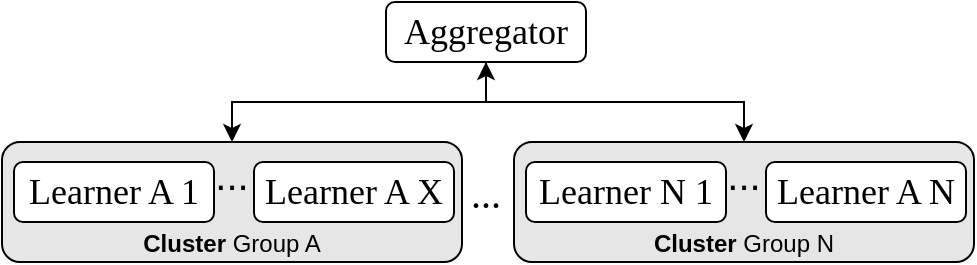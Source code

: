 <mxfile>
    <diagram name="Page-1" id="QbVM-qhq_BF2LXNoguQ5">
        <mxGraphModel dx="578" dy="339" grid="1" gridSize="10" guides="1" tooltips="1" connect="1" arrows="1" fold="1" page="1" pageScale="1" pageWidth="850" pageHeight="1100" math="0" shadow="0">
            <root>
                <mxCell id="0"/>
                <mxCell id="1" parent="0"/>
                <mxCell id="89" style="edgeStyle=orthogonalEdgeStyle;rounded=0;orthogonalLoop=1;jettySize=auto;html=1;exitX=0.5;exitY=0;exitDx=0;exitDy=0;entryX=0.5;entryY=1;entryDx=0;entryDy=0;startArrow=classic;startFill=1;" edge="1" parent="1" source="90" target="92">
                    <mxGeometry relative="1" as="geometry"/>
                </mxCell>
                <mxCell id="90" value="&lt;font style=&quot;color: rgb(0, 0, 0);&quot;&gt;&lt;br&gt;&lt;font style=&quot;font-size: 20px;&quot;&gt;...&lt;/font&gt;&lt;br&gt;&lt;br&gt;&lt;b&gt;Cluster &lt;/b&gt;Group A&lt;/font&gt;" style="rounded=1;whiteSpace=wrap;html=1;verticalAlign=bottom;fillColor=#E6E6E6;" vertex="1" parent="1">
                    <mxGeometry x="44" y="310" width="230" height="60" as="geometry"/>
                </mxCell>
                <mxCell id="91" style="edgeStyle=orthogonalEdgeStyle;rounded=0;orthogonalLoop=1;jettySize=auto;html=1;entryX=0.5;entryY=0;entryDx=0;entryDy=0;" edge="1" parent="1" source="92" target="95">
                    <mxGeometry relative="1" as="geometry"/>
                </mxCell>
                <mxCell id="92" value="&lt;span style=&quot;font-size: 18px;&quot;&gt;Aggregator&lt;/span&gt;" style="rounded=1;whiteSpace=wrap;html=1;fillColor=#FFFFFF;strokeColor=default;fontStyle=0;fontFamily=CMU Sans Serif;strokeWidth=1;align=center;verticalAlign=middle;fontColor=#000000;" vertex="1" parent="1">
                    <mxGeometry x="236" y="240" width="100" height="30" as="geometry"/>
                </mxCell>
                <mxCell id="93" value="&lt;span style=&quot;font-size: 18px;&quot;&gt;Learner A 1&lt;/span&gt;" style="rounded=1;whiteSpace=wrap;html=1;fillColor=#FFFFFF;strokeColor=#000000;fontStyle=0;fontFamily=CMU Sans Serif;strokeWidth=1;align=center;verticalAlign=middle;fontColor=#000000;" vertex="1" parent="1">
                    <mxGeometry x="50" y="320" width="100" height="30" as="geometry"/>
                </mxCell>
                <mxCell id="94" value="&lt;span style=&quot;font-size: 18px;&quot;&gt;Learner A X&lt;/span&gt;" style="rounded=1;whiteSpace=wrap;html=1;fillColor=#FFFFFF;strokeColor=#000000;fontStyle=0;fontFamily=CMU Sans Serif;strokeWidth=1;align=center;verticalAlign=middle;fontColor=#000000;" vertex="1" parent="1">
                    <mxGeometry x="170" y="320" width="100" height="30" as="geometry"/>
                </mxCell>
                <mxCell id="95" value="&lt;font style=&quot;color: rgb(0, 0, 0);&quot;&gt;&lt;br&gt;&lt;font style=&quot;font-size: 20px;&quot;&gt;...&lt;/font&gt;&lt;br&gt;&lt;br&gt;&lt;b&gt;Cluster &lt;/b&gt;Group N&lt;/font&gt;" style="rounded=1;whiteSpace=wrap;html=1;verticalAlign=bottom;fillColor=#E6E6E6;" vertex="1" parent="1">
                    <mxGeometry x="300" y="310" width="230" height="60" as="geometry"/>
                </mxCell>
                <mxCell id="96" value="&lt;span style=&quot;font-size: 18px;&quot;&gt;Learner N 1&lt;/span&gt;" style="rounded=1;whiteSpace=wrap;html=1;fillColor=#FFFFFF;strokeColor=#000000;fontStyle=0;fontFamily=CMU Sans Serif;strokeWidth=1;align=center;verticalAlign=middle;fontColor=#000000;" vertex="1" parent="1">
                    <mxGeometry x="306" y="320" width="100" height="30" as="geometry"/>
                </mxCell>
                <mxCell id="97" value="&lt;span style=&quot;font-size: 18px;&quot;&gt;Learner A N&lt;/span&gt;" style="rounded=1;whiteSpace=wrap;html=1;fillColor=#FFFFFF;strokeColor=#000000;fontStyle=0;fontFamily=CMU Sans Serif;strokeWidth=1;align=center;verticalAlign=middle;fontColor=#000000;" vertex="1" parent="1">
                    <mxGeometry x="426" y="320" width="100" height="30" as="geometry"/>
                </mxCell>
                <mxCell id="98" value="&lt;font face=&quot;CMU Sans Serif&quot; style=&quot;font-size: 20px;&quot;&gt;...&lt;/font&gt;" style="text;html=1;align=center;verticalAlign=middle;whiteSpace=wrap;rounded=0;" vertex="1" parent="1">
                    <mxGeometry x="256" y="320" width="60" height="30" as="geometry"/>
                </mxCell>
            </root>
        </mxGraphModel>
    </diagram>
</mxfile>
